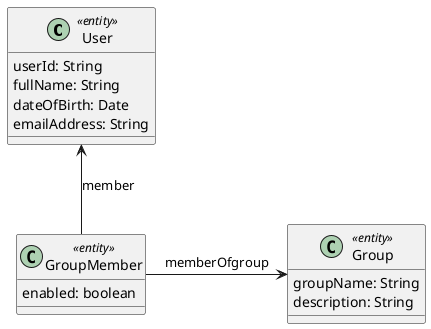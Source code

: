 @startuml

class User << entity >> {
    userId: String
    fullName: String
    dateOfBirth: Date
    emailAddress: String
}
class Group << entity >> {
    groupName: String
    description: String
}
class GroupMember << entity >> {
    enabled: boolean
}

GroupMember -right-> Group: memberOfgroup
GroupMember -up-> User: member

@enduml